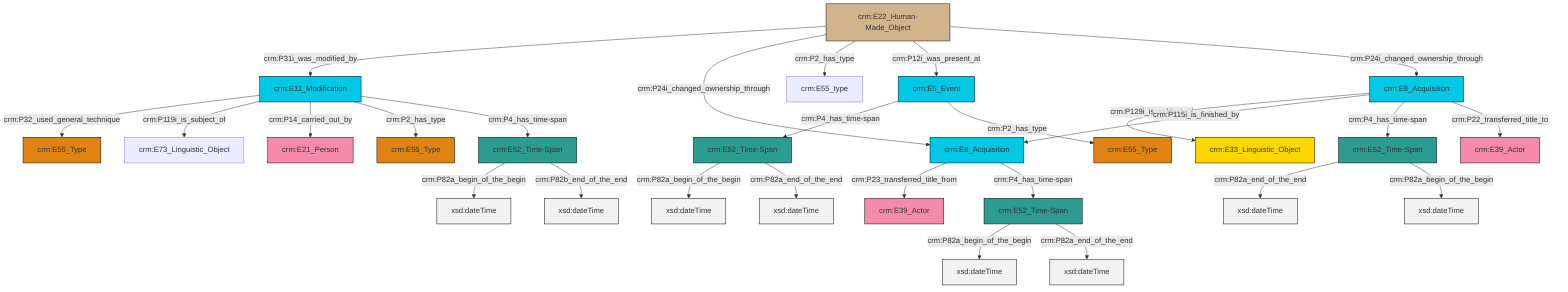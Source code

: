 graph TD
classDef Literal fill:#f2f2f2,stroke:#000000;
classDef CRM_Entity fill:#FFFFFF,stroke:#000000;
classDef Temporal_Entity fill:#00C9E6, stroke:#000000;
classDef Type fill:#E18312, stroke:#000000;
classDef Time-Span fill:#2C9C91, stroke:#000000;
classDef Appellation fill:#FFEB7F, stroke:#000000;
classDef Place fill:#008836, stroke:#000000;
classDef Persistent_Item fill:#B266B2, stroke:#000000;
classDef Conceptual_Object fill:#FFD700, stroke:#000000;
classDef Physical_Thing fill:#D2B48C, stroke:#000000;
classDef Actor fill:#f58aad, stroke:#000000;
classDef PC_Classes fill:#4ce600, stroke:#000000;
classDef Multi fill:#cccccc,stroke:#000000;

4["crm:E8_Acquisition"]:::Temporal_Entity -->|crm:P129i_is_subject_of| 5["crm:E33_Linguistic_Object"]:::Conceptual_Object
10["crm:E11_Modification"]:::Temporal_Entity -->|crm:P32_used_general_technique| 0["crm:E55_Type"]:::Type
8["crm:E52_Time-Span"]:::Time-Span -->|crm:P82a_begin_of_the_begin| 13[xsd:dateTime]:::Literal
2["crm:E8_Acquisition"]:::Temporal_Entity -->|crm:P23_transferred_title_from| 17["crm:E39_Actor"]:::Actor
10["crm:E11_Modification"]:::Temporal_Entity -->|crm:P119i_is_subject_of| 18["crm:E73_Linguistic_Object"]:::Default
4["crm:E8_Acquisition"]:::Temporal_Entity -->|crm:P115i_is_finished_by| 2["crm:E8_Acquisition"]:::Temporal_Entity
24["crm:E52_Time-Span"]:::Time-Span -->|crm:P82a_begin_of_the_begin| 25[xsd:dateTime]:::Literal
10["crm:E11_Modification"]:::Temporal_Entity -->|crm:P14_carried_out_by| 27["crm:E21_Person"]:::Actor
30["crm:E5_Event"]:::Temporal_Entity -->|crm:P4_has_time-span| 8["crm:E52_Time-Span"]:::Time-Span
31["crm:E52_Time-Span"]:::Time-Span -->|crm:P82a_begin_of_the_begin| 32[xsd:dateTime]:::Literal
33["crm:E52_Time-Span"]:::Time-Span -->|crm:P82a_end_of_the_end| 34[xsd:dateTime]:::Literal
31["crm:E52_Time-Span"]:::Time-Span -->|crm:P82b_end_of_the_end| 35[xsd:dateTime]:::Literal
24["crm:E52_Time-Span"]:::Time-Span -->|crm:P82a_end_of_the_end| 36[xsd:dateTime]:::Literal
30["crm:E5_Event"]:::Temporal_Entity -->|crm:P2_has_type| 6["crm:E55_Type"]:::Type
33["crm:E52_Time-Span"]:::Time-Span -->|crm:P82a_begin_of_the_begin| 38[xsd:dateTime]:::Literal
2["crm:E8_Acquisition"]:::Temporal_Entity -->|crm:P4_has_time-span| 24["crm:E52_Time-Span"]:::Time-Span
15["crm:E22_Human-Made_Object"]:::Physical_Thing -->|crm:P31i_was_modified_by| 10["crm:E11_Modification"]:::Temporal_Entity
15["crm:E22_Human-Made_Object"]:::Physical_Thing -->|crm:P24i_changed_ownership_through| 2["crm:E8_Acquisition"]:::Temporal_Entity
4["crm:E8_Acquisition"]:::Temporal_Entity -->|crm:P4_has_time-span| 33["crm:E52_Time-Span"]:::Time-Span
10["crm:E11_Modification"]:::Temporal_Entity -->|crm:P2_has_type| 20["crm:E55_Type"]:::Type
15["crm:E22_Human-Made_Object"]:::Physical_Thing -->|crm:P2_has_type| 11["crm:E55_type"]:::Default
10["crm:E11_Modification"]:::Temporal_Entity -->|crm:P4_has_time-span| 31["crm:E52_Time-Span"]:::Time-Span
15["crm:E22_Human-Made_Object"]:::Physical_Thing -->|crm:P12i_was_present_at| 30["crm:E5_Event"]:::Temporal_Entity
8["crm:E52_Time-Span"]:::Time-Span -->|crm:P82a_end_of_the_end| 42[xsd:dateTime]:::Literal
15["crm:E22_Human-Made_Object"]:::Physical_Thing -->|crm:P24i_changed_ownership_through| 4["crm:E8_Acquisition"]:::Temporal_Entity
4["crm:E8_Acquisition"]:::Temporal_Entity -->|crm:P22_transferred_title_to| 22["crm:E39_Actor"]:::Actor